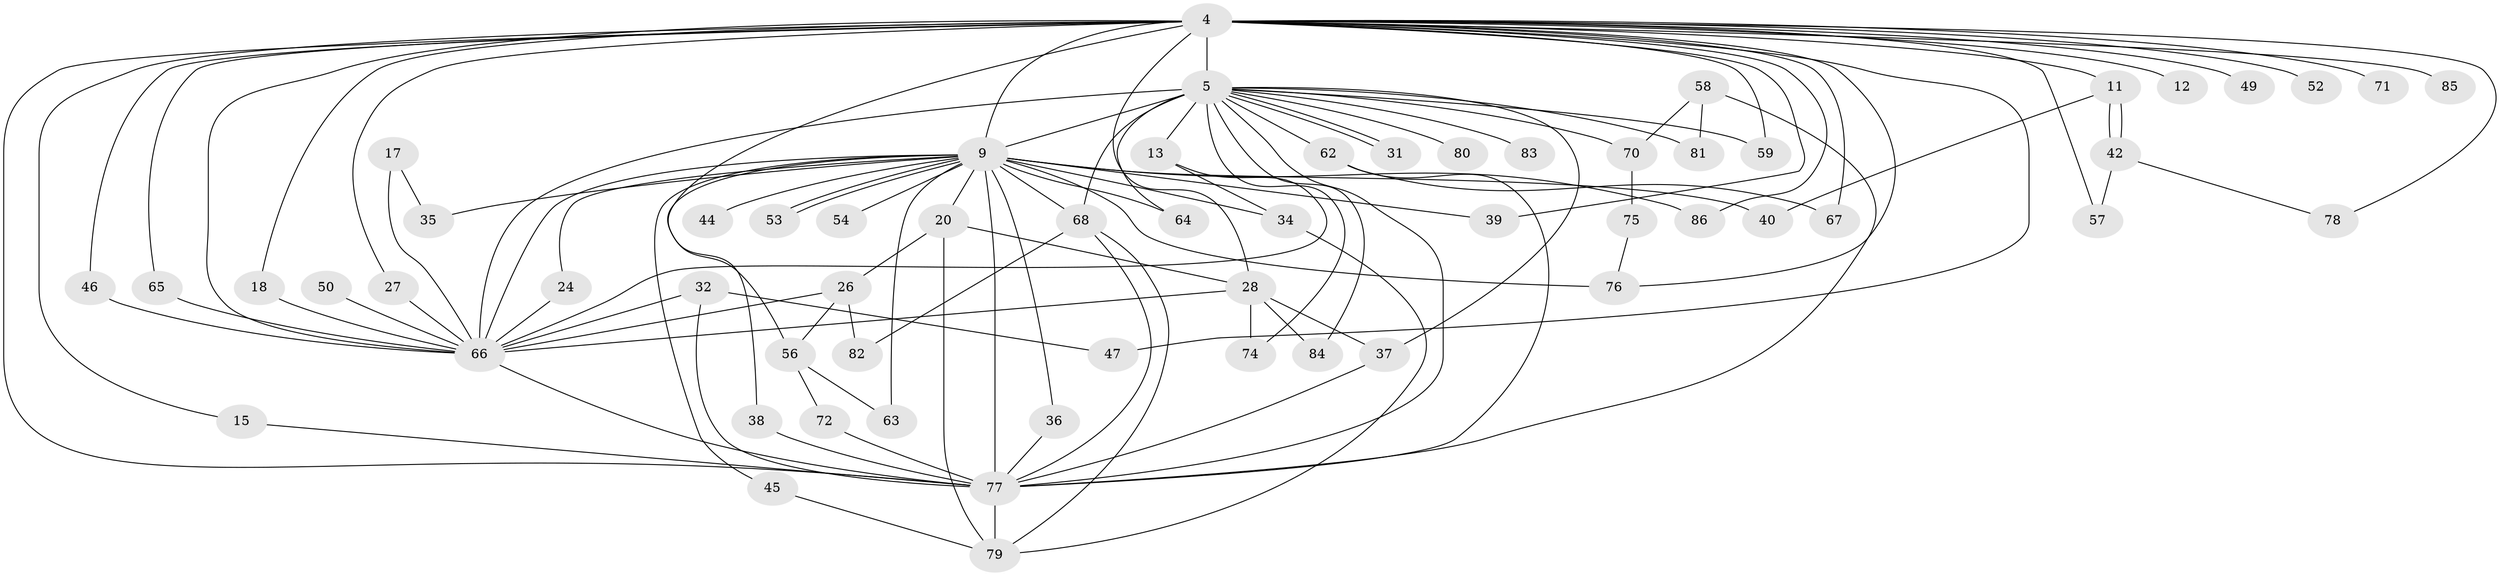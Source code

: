 // original degree distribution, {18: 0.011627906976744186, 17: 0.011627906976744186, 28: 0.011627906976744186, 22: 0.011627906976744186, 20: 0.011627906976744186, 19: 0.023255813953488372, 16: 0.011627906976744186, 14: 0.011627906976744186, 23: 0.011627906976744186, 5: 0.03488372093023256, 2: 0.5465116279069767, 3: 0.19767441860465115, 6: 0.011627906976744186, 4: 0.09302325581395349}
// Generated by graph-tools (version 1.1) at 2025/49/03/04/25 21:49:26]
// undirected, 60 vertices, 111 edges
graph export_dot {
graph [start="1"]
  node [color=gray90,style=filled];
  4 [super="+3"];
  5 [super="+1"];
  9 [super="+6"];
  11;
  12;
  13;
  15;
  17;
  18;
  20;
  24;
  26;
  27 [super="+25"];
  28 [super="+23"];
  31;
  32;
  34;
  35;
  36;
  37 [super="+29"];
  38;
  39;
  40;
  42;
  44;
  45;
  46;
  47;
  49;
  50;
  52;
  53;
  54;
  56 [super="+51"];
  57;
  58;
  59;
  62;
  63;
  64;
  65 [super="+30"];
  66 [super="+48+10"];
  67;
  68 [super="+61+60"];
  70;
  71;
  72;
  74;
  75;
  76 [super="+33"];
  77 [super="+22+8"];
  78;
  79 [super="+69"];
  80;
  81;
  82;
  83 [super="+16"];
  84;
  85;
  86 [super="+73"];
  4 -- 5 [weight=4];
  4 -- 9 [weight=4];
  4 -- 11 [weight=2];
  4 -- 18;
  4 -- 46;
  4 -- 47;
  4 -- 49 [weight=2];
  4 -- 52 [weight=2];
  4 -- 59;
  4 -- 67;
  4 -- 85 [weight=2];
  4 -- 71;
  4 -- 12;
  4 -- 78;
  4 -- 15;
  4 -- 39;
  4 -- 56 [weight=2];
  4 -- 57;
  4 -- 76;
  4 -- 65;
  4 -- 86 [weight=2];
  4 -- 28;
  4 -- 66 [weight=5];
  4 -- 77 [weight=5];
  4 -- 27;
  5 -- 9 [weight=4];
  5 -- 13;
  5 -- 31;
  5 -- 31;
  5 -- 59;
  5 -- 62;
  5 -- 64;
  5 -- 68 [weight=3];
  5 -- 80 [weight=2];
  5 -- 83 [weight=3];
  5 -- 66 [weight=5];
  5 -- 70;
  5 -- 74;
  5 -- 81;
  5 -- 84;
  5 -- 37;
  5 -- 77 [weight=4];
  9 -- 20;
  9 -- 24;
  9 -- 34;
  9 -- 35;
  9 -- 40;
  9 -- 44 [weight=2];
  9 -- 53;
  9 -- 53;
  9 -- 54 [weight=2];
  9 -- 64;
  9 -- 76 [weight=2];
  9 -- 86 [weight=2];
  9 -- 36;
  9 -- 38;
  9 -- 39;
  9 -- 45;
  9 -- 63;
  9 -- 66 [weight=4];
  9 -- 68 [weight=3];
  9 -- 77 [weight=4];
  11 -- 40;
  11 -- 42;
  11 -- 42;
  13 -- 34;
  13 -- 66;
  15 -- 77;
  17 -- 35;
  17 -- 66;
  18 -- 66;
  20 -- 26;
  20 -- 79;
  20 -- 28;
  24 -- 66;
  26 -- 82;
  26 -- 56;
  26 -- 66;
  27 -- 66;
  28 -- 74;
  28 -- 84;
  28 -- 37;
  28 -- 66 [weight=3];
  32 -- 47;
  32 -- 66;
  32 -- 77;
  34 -- 79;
  36 -- 77;
  37 -- 77;
  38 -- 77;
  42 -- 57;
  42 -- 78;
  45 -- 79;
  46 -- 66;
  50 -- 66;
  56 -- 72;
  56 -- 63;
  58 -- 70;
  58 -- 81;
  58 -- 77 [weight=2];
  62 -- 67;
  62 -- 77;
  65 -- 66 [weight=2];
  66 -- 77 [weight=5];
  68 -- 82;
  68 -- 77;
  68 -- 79;
  70 -- 75;
  72 -- 77;
  75 -- 76;
  77 -- 79;
}
